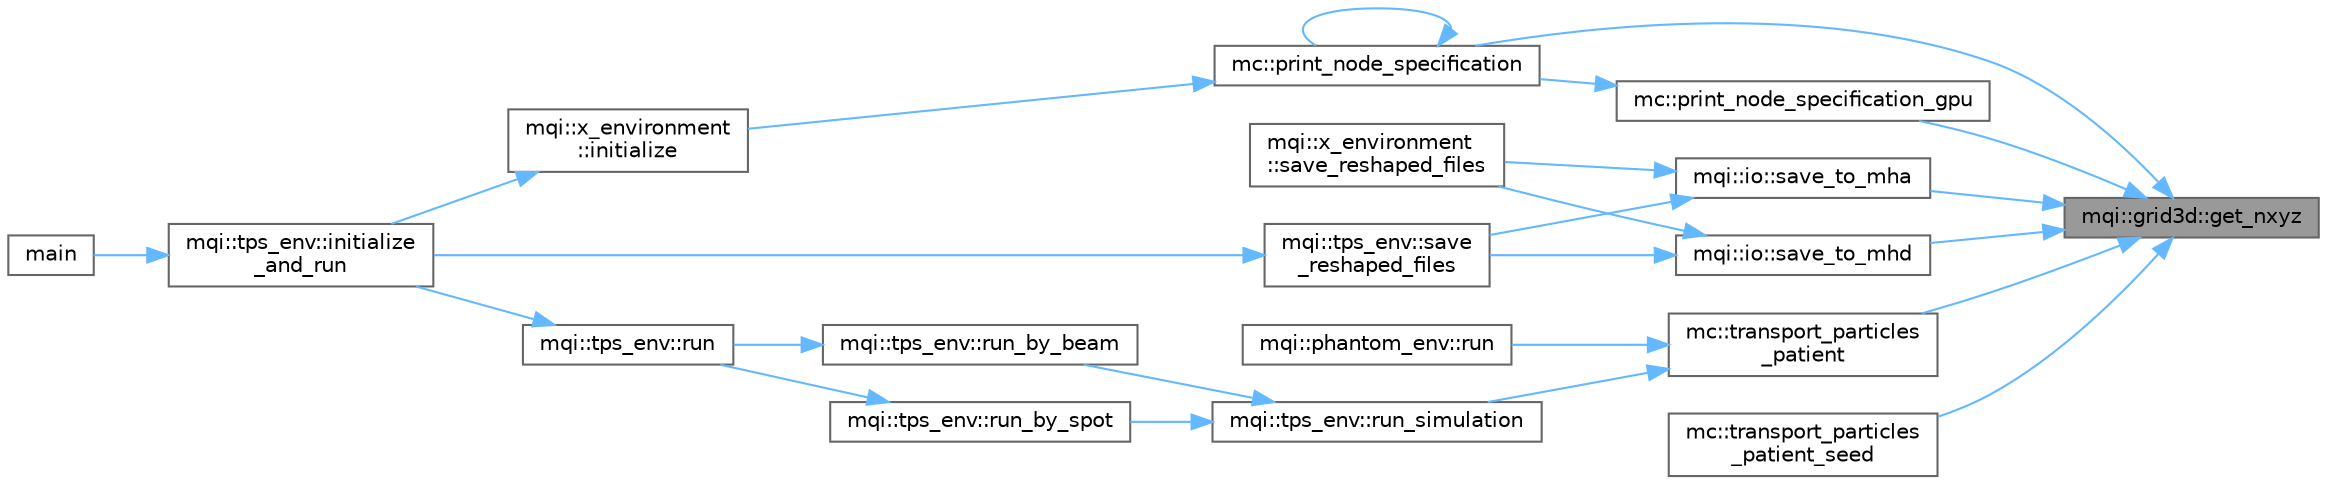 digraph "mqi::grid3d::get_nxyz"
{
 // LATEX_PDF_SIZE
  bgcolor="transparent";
  edge [fontname=Helvetica,fontsize=10,labelfontname=Helvetica,labelfontsize=10];
  node [fontname=Helvetica,fontsize=10,shape=box,height=0.2,width=0.4];
  rankdir="RL";
  Node1 [id="Node000001",label="mqi::grid3d::get_nxyz",height=0.2,width=0.4,color="gray40", fillcolor="grey60", style="filled", fontcolor="black",tooltip="Gets the dimensions of the grid (number of voxels)."];
  Node1 -> Node2 [id="edge1_Node000001_Node000002",dir="back",color="steelblue1",style="solid",tooltip=" "];
  Node2 [id="Node000002",label="mc::print_node_specification",height=0.2,width=0.4,color="grey40", fillcolor="white", style="filled",URL="$namespacemc.html#ac8af900126bcee7a5ca597eb68cb635f",tooltip="CUDA kernel to print the specifications of a node and its children."];
  Node2 -> Node3 [id="edge2_Node000002_Node000003",dir="back",color="steelblue1",style="solid",tooltip=" "];
  Node3 [id="Node000003",label="mqi::x_environment\l::initialize",height=0.2,width=0.4,color="grey40", fillcolor="white", style="filled",URL="$classmqi_1_1x__environment.html#adb56b2f835fedd10befb49bd5f44883b",tooltip="Initializes the simulation environment."];
  Node3 -> Node4 [id="edge3_Node000003_Node000004",dir="back",color="steelblue1",style="solid",tooltip=" "];
  Node4 [id="Node000004",label="mqi::tps_env::initialize\l_and_run",height=0.2,width=0.4,color="grey40", fillcolor="white", style="filled",URL="$classmqi_1_1tps__env.html#ab99846553d1f27bb6b0f7b8ad10aaaaf",tooltip="Initializes and runs the simulation for all specified beams."];
  Node4 -> Node5 [id="edge4_Node000004_Node000005",dir="back",color="steelblue1",style="solid",tooltip=" "];
  Node5 [id="Node000005",label="main",height=0.2,width=0.4,color="grey40", fillcolor="white", style="filled",URL="$tps__env_8cpp.html#a0ddf1224851353fc92bfbff6f499fa97",tooltip="The main function for the TPS environment executable."];
  Node2 -> Node2 [id="edge5_Node000002_Node000002",dir="back",color="steelblue1",style="solid",tooltip=" "];
  Node1 -> Node6 [id="edge6_Node000001_Node000006",dir="back",color="steelblue1",style="solid",tooltip=" "];
  Node6 [id="Node000006",label="mc::print_node_specification_gpu",height=0.2,width=0.4,color="grey40", fillcolor="white", style="filled",URL="$namespacemc.html#ab3ce3bd834691406abf7691ce60b31c7",tooltip="CUDA device function to print the specifications of a node on the GPU."];
  Node6 -> Node2 [id="edge7_Node000006_Node000002",dir="back",color="steelblue1",style="solid",tooltip=" "];
  Node1 -> Node7 [id="edge8_Node000001_Node000007",dir="back",color="steelblue1",style="solid",tooltip=" "];
  Node7 [id="Node000007",label="mqi::io::save_to_mha",height=0.2,width=0.4,color="grey40", fillcolor="white", style="filled",URL="$namespacemqi_1_1io.html#af9fe1e2896ecde77dbacfd8b4cac22d6",tooltip="Saves volumetric data to a single MetaImage file (.mha)."];
  Node7 -> Node8 [id="edge9_Node000007_Node000008",dir="back",color="steelblue1",style="solid",tooltip=" "];
  Node8 [id="Node000008",label="mqi::tps_env::save\l_reshaped_files",height=0.2,width=0.4,color="grey40", fillcolor="white", style="filled",URL="$classmqi_1_1tps__env.html#a6c46039ec5f8ad11f01812443d60e050",tooltip="Saves the reshaped simulation results to files in various formats (mhd, mha, raw)."];
  Node8 -> Node4 [id="edge10_Node000008_Node000004",dir="back",color="steelblue1",style="solid",tooltip=" "];
  Node7 -> Node9 [id="edge11_Node000007_Node000009",dir="back",color="steelblue1",style="solid",tooltip=" "];
  Node9 [id="Node000009",label="mqi::x_environment\l::save_reshaped_files",height=0.2,width=0.4,color="grey40", fillcolor="white", style="filled",URL="$classmqi_1_1x__environment.html#a05e3d4e8ead646776d15b9f1bc5d966b",tooltip="Saves the reshaped simulation results to files."];
  Node1 -> Node10 [id="edge12_Node000001_Node000010",dir="back",color="steelblue1",style="solid",tooltip=" "];
  Node10 [id="Node000010",label="mqi::io::save_to_mhd",height=0.2,width=0.4,color="grey40", fillcolor="white", style="filled",URL="$namespacemqi_1_1io.html#a87f96ca392c65b5d3336237e788a8f2f",tooltip="Saves volumetric data to a MetaImage header/raw file pair (.mhd/.raw)."];
  Node10 -> Node8 [id="edge13_Node000010_Node000008",dir="back",color="steelblue1",style="solid",tooltip=" "];
  Node10 -> Node9 [id="edge14_Node000010_Node000009",dir="back",color="steelblue1",style="solid",tooltip=" "];
  Node1 -> Node11 [id="edge15_Node000001_Node000011",dir="back",color="steelblue1",style="solid",tooltip=" "];
  Node11 [id="Node000011",label="mc::transport_particles\l_patient",height=0.2,width=0.4,color="grey40", fillcolor="white", style="filled",URL="$namespacemc.html#ad4274be120fe0d5fd68795d74fc1770d",tooltip="CUDA kernel for transporting particles through a patient geometry."];
  Node11 -> Node12 [id="edge16_Node000011_Node000012",dir="back",color="steelblue1",style="solid",tooltip=" "];
  Node12 [id="Node000012",label="mqi::phantom_env::run",height=0.2,width=0.4,color="grey40", fillcolor="white", style="filled",URL="$classmqi_1_1phantom__env.html#a39f58f7b4adf1fec01dfce917c53b7de",tooltip="Runs the particle transport simulation."];
  Node11 -> Node13 [id="edge17_Node000011_Node000013",dir="back",color="steelblue1",style="solid",tooltip=" "];
  Node13 [id="Node000013",label="mqi::tps_env::run_simulation",height=0.2,width=0.4,color="grey40", fillcolor="white", style="filled",URL="$classmqi_1_1tps__env.html#adcf39a30ee258747d918e5ba5b3c8ddb",tooltip="Runs a batch of the simulation."];
  Node13 -> Node14 [id="edge18_Node000013_Node000014",dir="back",color="steelblue1",style="solid",tooltip=" "];
  Node14 [id="Node000014",label="mqi::tps_env::run_by_beam",height=0.2,width=0.4,color="grey40", fillcolor="white", style="filled",URL="$classmqi_1_1tps__env.html#a5fc73242d27283f2b4e911aada6b3f21",tooltip="Runs the simulation on a per-beam basis."];
  Node14 -> Node15 [id="edge19_Node000014_Node000015",dir="back",color="steelblue1",style="solid",tooltip=" "];
  Node15 [id="Node000015",label="mqi::tps_env::run",height=0.2,width=0.4,color="grey40", fillcolor="white", style="filled",URL="$classmqi_1_1tps__env.html#a815e21607d6af016fa9eea6096ba066b",tooltip="Runs the simulation based on the specified simulation type (per-beam or per-spot)."];
  Node15 -> Node4 [id="edge20_Node000015_Node000004",dir="back",color="steelblue1",style="solid",tooltip=" "];
  Node13 -> Node16 [id="edge21_Node000013_Node000016",dir="back",color="steelblue1",style="solid",tooltip=" "];
  Node16 [id="Node000016",label="mqi::tps_env::run_by_spot",height=0.2,width=0.4,color="grey40", fillcolor="white", style="filled",URL="$classmqi_1_1tps__env.html#a57a32b1551abb79ca6a59e5864560d4f",tooltip="Runs the simulation on a per-spot basis."];
  Node16 -> Node15 [id="edge22_Node000016_Node000015",dir="back",color="steelblue1",style="solid",tooltip=" "];
  Node1 -> Node17 [id="edge23_Node000001_Node000017",dir="back",color="steelblue1",style="solid",tooltip=" "];
  Node17 [id="Node000017",label="mc::transport_particles\l_patient_seed",height=0.2,width=0.4,color="grey40", fillcolor="white", style="filled",URL="$namespacemc.html#a3c7647bd30b2df4c16664d8cd4be6a6a",tooltip="CUDA kernel for transporting particles with per-particle seeding."];
}
